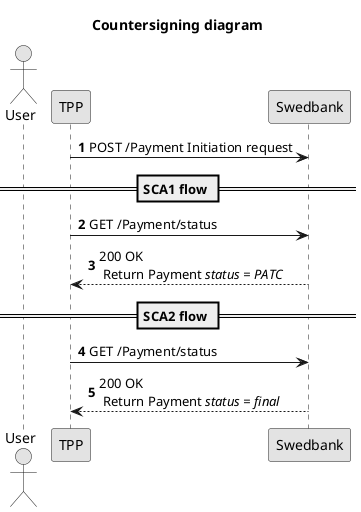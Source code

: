 @startuml api-usage-countersigning

skinparam monochrome true
skinparam shadowing false

title Countersigning diagram

Actor User as PSU
Participant TPP
Participant Swedbank

autonumber
TPP->Swedbank:POST /Payment Initiation request

== SCA1 flow ==


    TPP->Swedbank: GET /Payment/status
    TPP<--Swedbank:200 OK \n Return Payment //status = PATC//

== SCA2 flow ==

    TPP->Swedbank: GET /Payment/status
    TPP<--Swedbank:200 OK \n Return Payment //status = final//
    
@enduml
